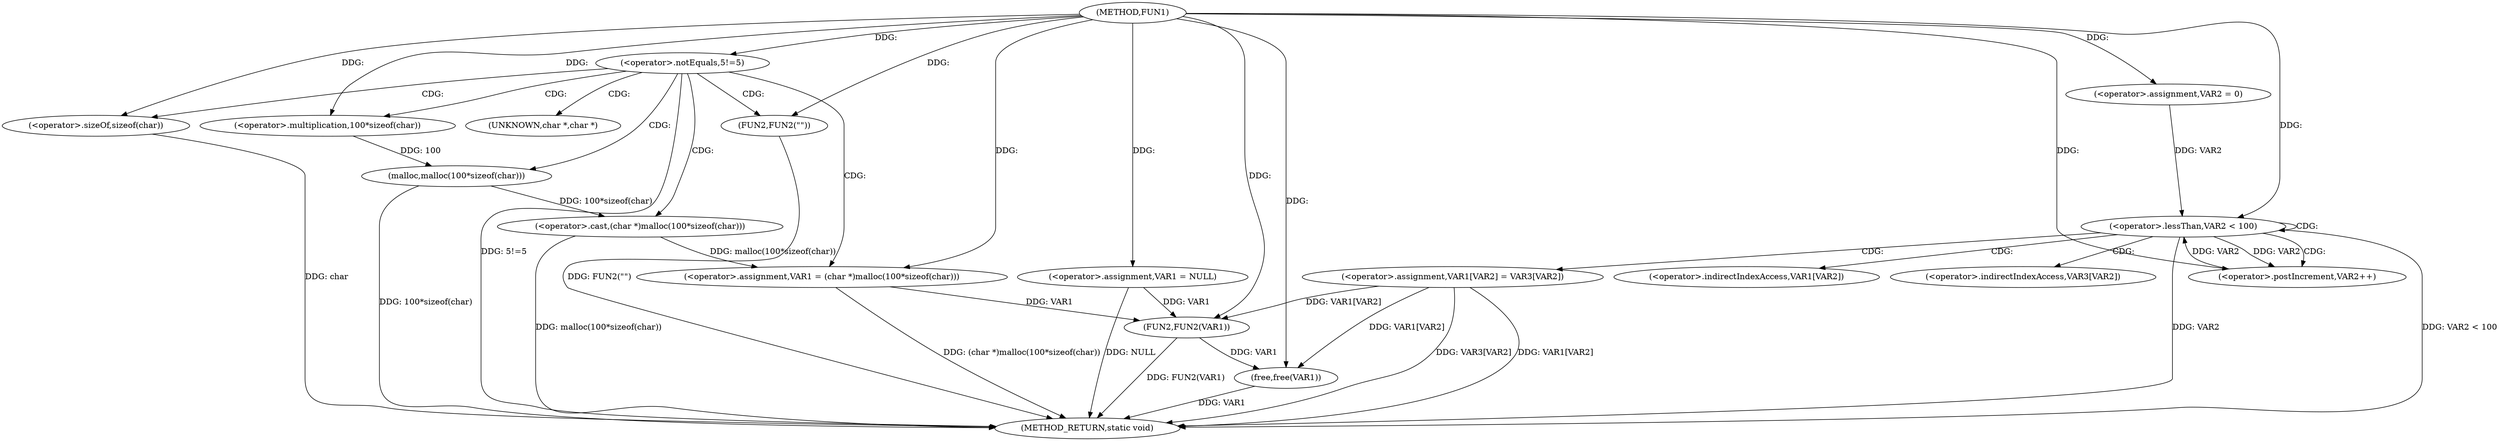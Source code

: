 digraph FUN1 {  
"1000100" [label = "(METHOD,FUN1)" ]
"1000148" [label = "(METHOD_RETURN,static void)" ]
"1000103" [label = "(<operator>.assignment,VAR1 = NULL)" ]
"1000107" [label = "(<operator>.notEquals,5!=5)" ]
"1000111" [label = "(FUN2,FUN2(\"\"))" ]
"1000115" [label = "(<operator>.assignment,VAR1 = (char *)malloc(100*sizeof(char)))" ]
"1000117" [label = "(<operator>.cast,(char *)malloc(100*sizeof(char)))" ]
"1000119" [label = "(malloc,malloc(100*sizeof(char)))" ]
"1000120" [label = "(<operator>.multiplication,100*sizeof(char))" ]
"1000122" [label = "(<operator>.sizeOf,sizeof(char))" ]
"1000128" [label = "(<operator>.assignment,VAR2 = 0)" ]
"1000131" [label = "(<operator>.lessThan,VAR2 < 100)" ]
"1000134" [label = "(<operator>.postIncrement,VAR2++)" ]
"1000137" [label = "(<operator>.assignment,VAR1[VAR2] = VAR3[VAR2])" ]
"1000144" [label = "(FUN2,FUN2(VAR1))" ]
"1000146" [label = "(free,free(VAR1))" ]
"1000118" [label = "(UNKNOWN,char *,char *)" ]
"1000138" [label = "(<operator>.indirectIndexAccess,VAR1[VAR2])" ]
"1000141" [label = "(<operator>.indirectIndexAccess,VAR3[VAR2])" ]
  "1000115" -> "1000148"  [ label = "DDG: (char *)malloc(100*sizeof(char))"] 
  "1000107" -> "1000148"  [ label = "DDG: 5!=5"] 
  "1000103" -> "1000148"  [ label = "DDG: NULL"] 
  "1000119" -> "1000148"  [ label = "DDG: 100*sizeof(char)"] 
  "1000117" -> "1000148"  [ label = "DDG: malloc(100*sizeof(char))"] 
  "1000131" -> "1000148"  [ label = "DDG: VAR2 < 100"] 
  "1000122" -> "1000148"  [ label = "DDG: char"] 
  "1000131" -> "1000148"  [ label = "DDG: VAR2"] 
  "1000137" -> "1000148"  [ label = "DDG: VAR3[VAR2]"] 
  "1000144" -> "1000148"  [ label = "DDG: FUN2(VAR1)"] 
  "1000137" -> "1000148"  [ label = "DDG: VAR1[VAR2]"] 
  "1000146" -> "1000148"  [ label = "DDG: VAR1"] 
  "1000111" -> "1000148"  [ label = "DDG: FUN2(\"\")"] 
  "1000100" -> "1000103"  [ label = "DDG: "] 
  "1000100" -> "1000107"  [ label = "DDG: "] 
  "1000100" -> "1000111"  [ label = "DDG: "] 
  "1000117" -> "1000115"  [ label = "DDG: malloc(100*sizeof(char))"] 
  "1000100" -> "1000115"  [ label = "DDG: "] 
  "1000119" -> "1000117"  [ label = "DDG: 100*sizeof(char)"] 
  "1000120" -> "1000119"  [ label = "DDG: 100"] 
  "1000100" -> "1000120"  [ label = "DDG: "] 
  "1000100" -> "1000122"  [ label = "DDG: "] 
  "1000100" -> "1000128"  [ label = "DDG: "] 
  "1000128" -> "1000131"  [ label = "DDG: VAR2"] 
  "1000134" -> "1000131"  [ label = "DDG: VAR2"] 
  "1000100" -> "1000131"  [ label = "DDG: "] 
  "1000131" -> "1000134"  [ label = "DDG: VAR2"] 
  "1000100" -> "1000134"  [ label = "DDG: "] 
  "1000103" -> "1000144"  [ label = "DDG: VAR1"] 
  "1000137" -> "1000144"  [ label = "DDG: VAR1[VAR2]"] 
  "1000115" -> "1000144"  [ label = "DDG: VAR1"] 
  "1000100" -> "1000144"  [ label = "DDG: "] 
  "1000144" -> "1000146"  [ label = "DDG: VAR1"] 
  "1000137" -> "1000146"  [ label = "DDG: VAR1[VAR2]"] 
  "1000100" -> "1000146"  [ label = "DDG: "] 
  "1000107" -> "1000119"  [ label = "CDG: "] 
  "1000107" -> "1000115"  [ label = "CDG: "] 
  "1000107" -> "1000120"  [ label = "CDG: "] 
  "1000107" -> "1000117"  [ label = "CDG: "] 
  "1000107" -> "1000118"  [ label = "CDG: "] 
  "1000107" -> "1000111"  [ label = "CDG: "] 
  "1000107" -> "1000122"  [ label = "CDG: "] 
  "1000131" -> "1000137"  [ label = "CDG: "] 
  "1000131" -> "1000141"  [ label = "CDG: "] 
  "1000131" -> "1000131"  [ label = "CDG: "] 
  "1000131" -> "1000138"  [ label = "CDG: "] 
  "1000131" -> "1000134"  [ label = "CDG: "] 
}
